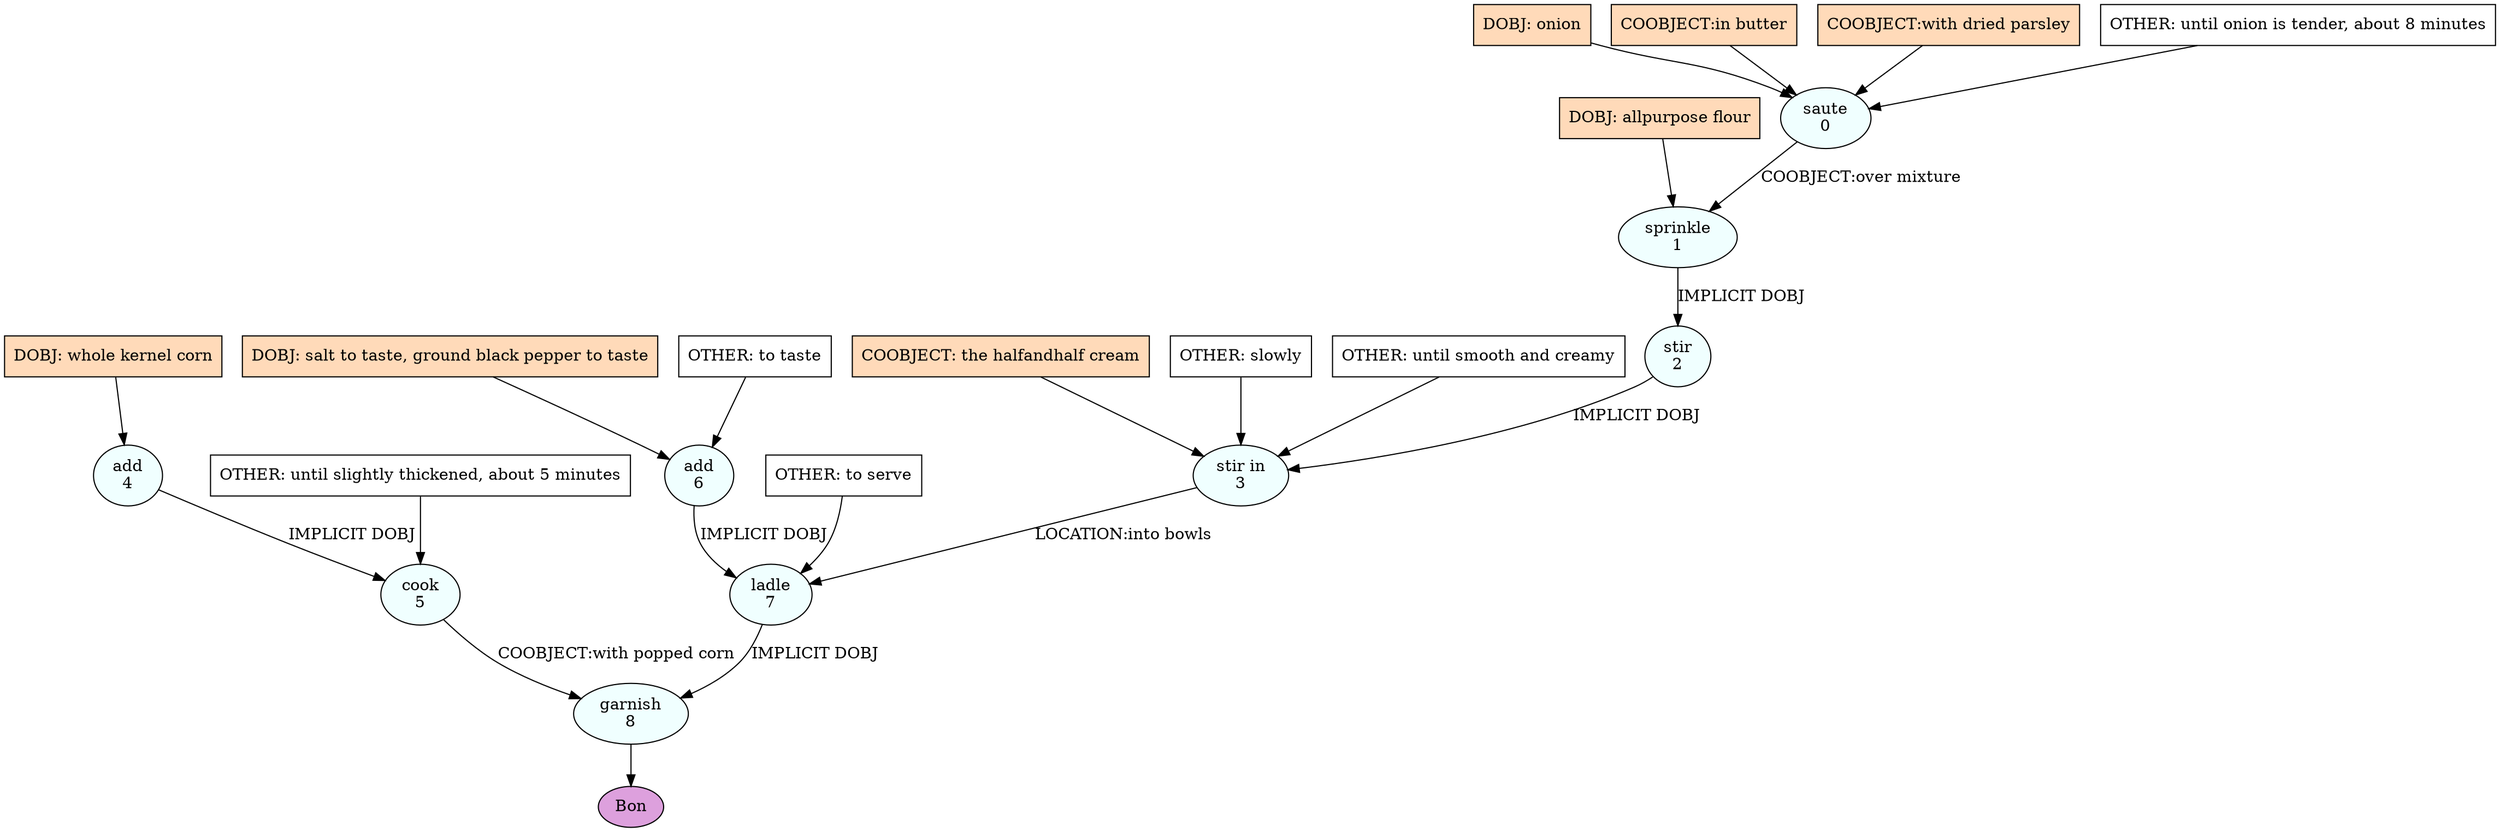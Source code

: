 digraph recipe {
E0[label="saute
0", shape=oval, style=filled, fillcolor=azure]
E1[label="sprinkle
1", shape=oval, style=filled, fillcolor=azure]
E2[label="stir
2", shape=oval, style=filled, fillcolor=azure]
E3[label="stir in
3", shape=oval, style=filled, fillcolor=azure]
E4[label="add
4", shape=oval, style=filled, fillcolor=azure]
E5[label="cook
5", shape=oval, style=filled, fillcolor=azure]
E6[label="add
6", shape=oval, style=filled, fillcolor=azure]
E7[label="ladle
7", shape=oval, style=filled, fillcolor=azure]
E8[label="garnish
8", shape=oval, style=filled, fillcolor=azure]
D6[label="DOBJ: salt to taste, ground black pepper to taste", shape=box, style=filled, fillcolor=peachpuff]
D6 -> E6
O6_0[label="OTHER: to taste", shape=box, style=filled, fillcolor=white]
O6_0 -> E6
D0[label="DOBJ: onion", shape=box, style=filled, fillcolor=peachpuff]
D0 -> E0
P0_0[label="COOBJECT:in butter", shape=box, style=filled, fillcolor=peachpuff]
P0_0 -> E0
P0_1[label="COOBJECT:with dried parsley", shape=box, style=filled, fillcolor=peachpuff]
P0_1 -> E0
O0_0[label="OTHER: until onion is tender, about 8 minutes", shape=box, style=filled, fillcolor=white]
O0_0 -> E0
D4[label="DOBJ: whole kernel corn", shape=box, style=filled, fillcolor=peachpuff]
D4 -> E4
D1_ing[label="DOBJ: allpurpose flour", shape=box, style=filled, fillcolor=peachpuff]
D1_ing -> E1
E0 -> E1 [label="COOBJECT:over mixture"]
E1 -> E2 [label="IMPLICIT DOBJ"]
E2 -> E3 [label="IMPLICIT DOBJ"]
P3_0_ing[label="COOBJECT: the halfandhalf cream", shape=box, style=filled, fillcolor=peachpuff]
P3_0_ing -> E3
O3_0_0[label="OTHER: slowly", shape=box, style=filled, fillcolor=white]
O3_0_0 -> E3
O3_1_0[label="OTHER: until smooth and creamy", shape=box, style=filled, fillcolor=white]
O3_1_0 -> E3
E4 -> E5 [label="IMPLICIT DOBJ"]
O5_0_0[label="OTHER: until slightly thickened, about 5 minutes", shape=box, style=filled, fillcolor=white]
O5_0_0 -> E5
E6 -> E7 [label="IMPLICIT DOBJ"]
E3 -> E7 [label="LOCATION:into bowls"]
O7_0_0[label="OTHER: to serve", shape=box, style=filled, fillcolor=white]
O7_0_0 -> E7
E7 -> E8 [label="IMPLICIT DOBJ"]
E5 -> E8 [label="COOBJECT:with popped corn"]
EOR[label="Bon", shape=oval, style=filled, fillcolor=plum]
E8 -> EOR
}
